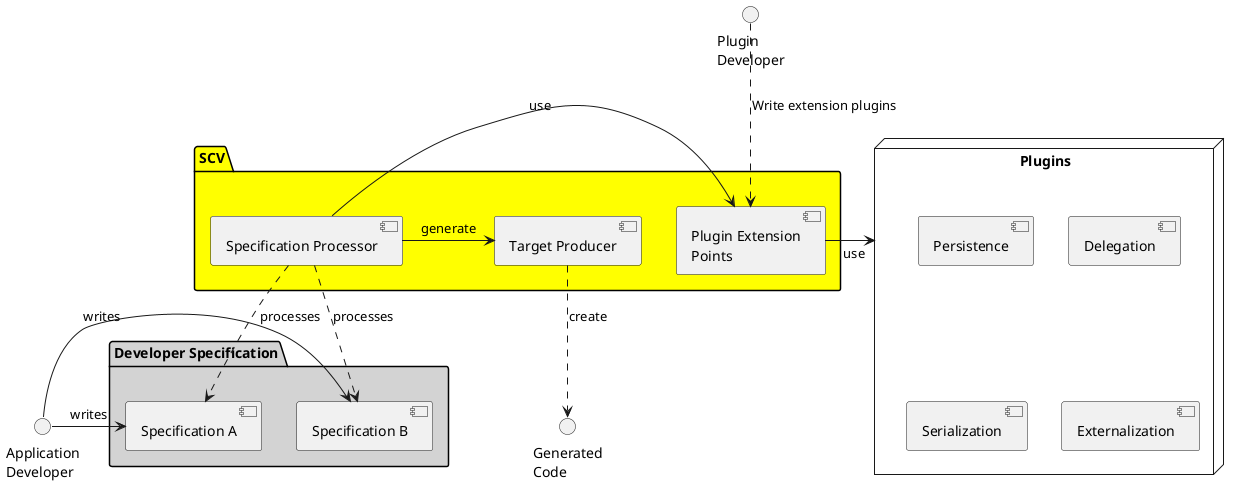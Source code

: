 @startuml

package "SCV" #Yellow {
    component [Plugin Extension\nPoints] as PluginExtender

    component [Specification Processor] as SpecProcessor

    component [Target Producer] as TargetProducer
}

node [Plugins] {

    component [Persistence]
    component [Delegation]
    component [Serialization]
    component [Externalization]

}

package "Developer Specification" #LightGray {
    component [Specification A] as SpecA
    component [Specification B] as SpecB
}

interface "Plugin\nDeveloper" as PluginDev
interface "Application\nDeveloper" as AppDev
interface "Generated\nCode" as GenCode

PluginDev ..> PluginExtender : Write extension plugins

AppDev -> SpecA : writes
AppDev -> SpecB : writes

SpecProcessor ..> SpecA : processes
SpecProcessor ..> SpecB : processes

SpecProcessor -> PluginExtender : use
SpecProcessor -> TargetProducer : generate

PluginExtender -> Plugins : use

TargetProducer ..> GenCode : create

@enduml
